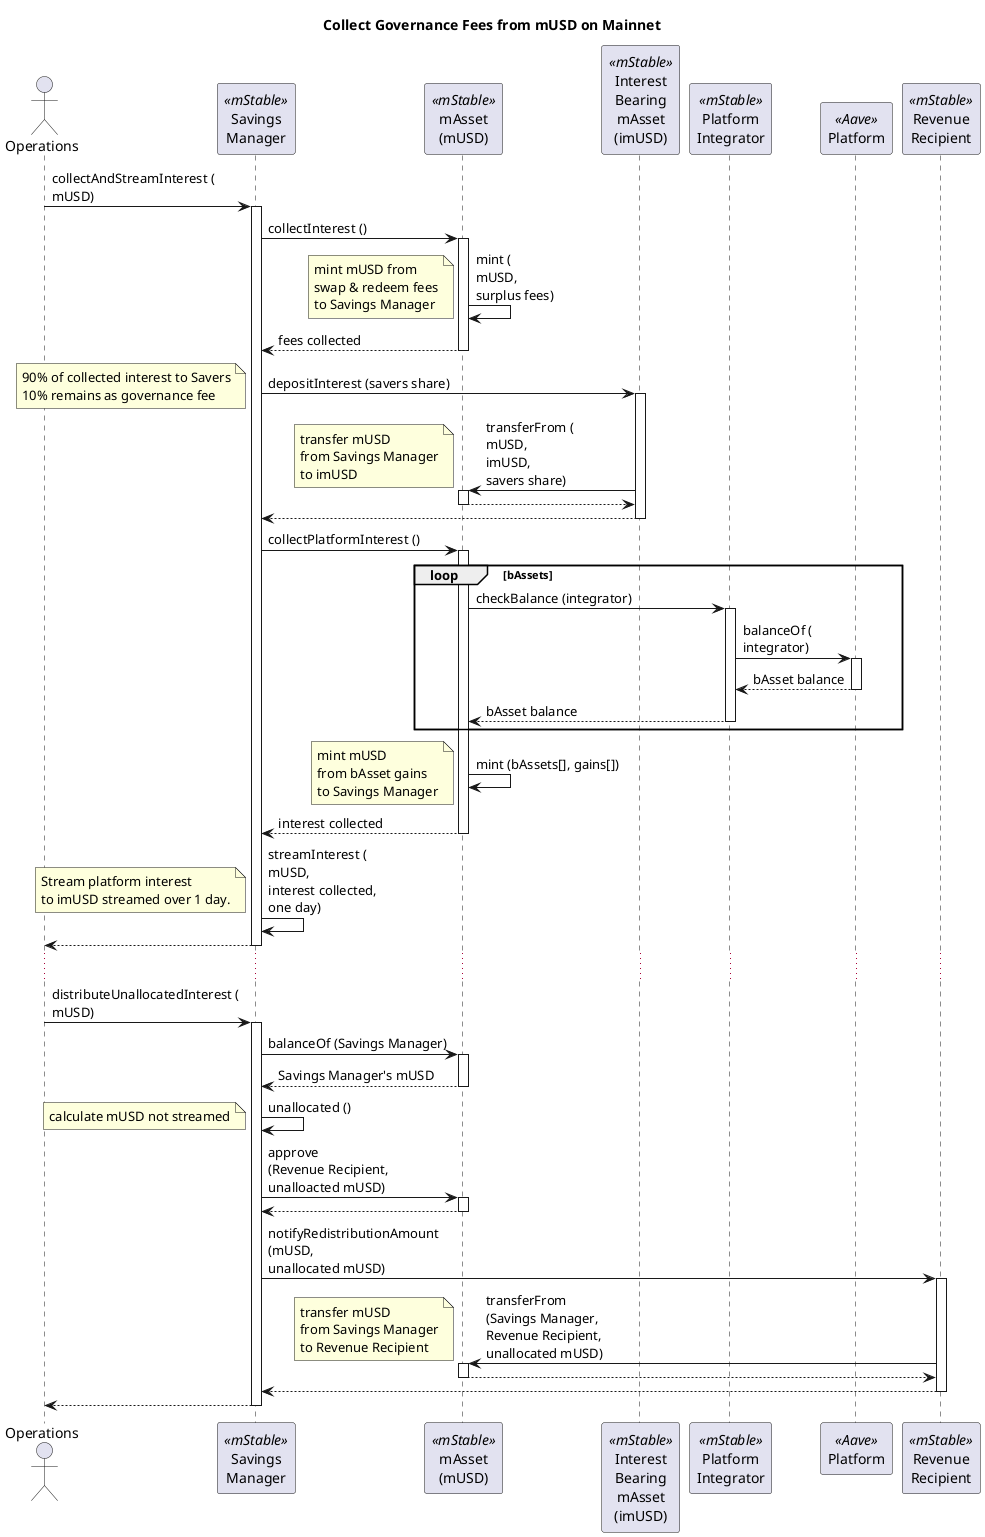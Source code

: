 @startuml

title "Collect Governance Fees from mUSD on Mainnet"

actor "Operations" as op
participant "Savings\nManager" as sm <<mStable>>
participant "mAsset\n(mUSD)" as musd <<mStable>>
participant "Interest\nBearing\nmAsset\n(imUSD)" as imusd <<mStable>>
participant "Platform\nIntegrator" as int <<mStable>>
participant "Platform" as p <<Aave>>
participant "Revenue\nRecipient" as rr <<mStable>>

op -> sm : collectAndStreamInterest (\nmUSD)
activate sm
sm -> musd : collectInterest ()
activate musd
musd -> musd : mint (\nmUSD,\nsurplus fees)
note left : mint mUSD from \nswap & redeem fees\nto Savings Manager
return fees collected
sm -> imusd : depositInterest (savers share)
activate imusd
note left : 90% of collected interest to Savers\n10% remains as governance fee
imusd -> musd : transferFrom (\nmUSD,\nimUSD,\nsavers share)
note left : transfer mUSD\nfrom Savings Manager\nto imUSD
activate musd
return
return
sm -> musd : collectPlatformInterest ()
activate musd
loop bAssets
musd -> int : checkBalance (integrator)
activate int
int -> p : balanceOf (\nintegrator)
activate p
return bAsset balance
return bAsset balance
end
musd -> musd : mint (bAssets[], gains[])
note left : mint mUSD\nfrom bAsset gains\nto Savings Manager
return interest collected
sm -> sm : streamInterest (\nmUSD,\ninterest collected,\none day)
note left: Stream platform interest\nto imUSD streamed over 1 day.

return

...

op -> sm : distributeUnallocatedInterest (\nmUSD)
activate sm
sm -> musd : balanceOf (Savings Manager)
activate musd
return Savings Manager's mUSD
sm -> sm : unallocated ()
note left: calculate mUSD not streamed
sm -> musd : approve\n(Revenue Recipient,\nunalloacted mUSD)
activate musd
return
sm -> rr : notifyRedistributionAmount\n(mUSD,\nunallocated mUSD)
activate rr
rr -> musd : transferFrom\n(Savings Manager,\nRevenue Recipient,\nunallocated mUSD)
activate musd
note left: transfer mUSD\nfrom Savings Manager\nto Revenue Recipient
return
return
return

@enduml